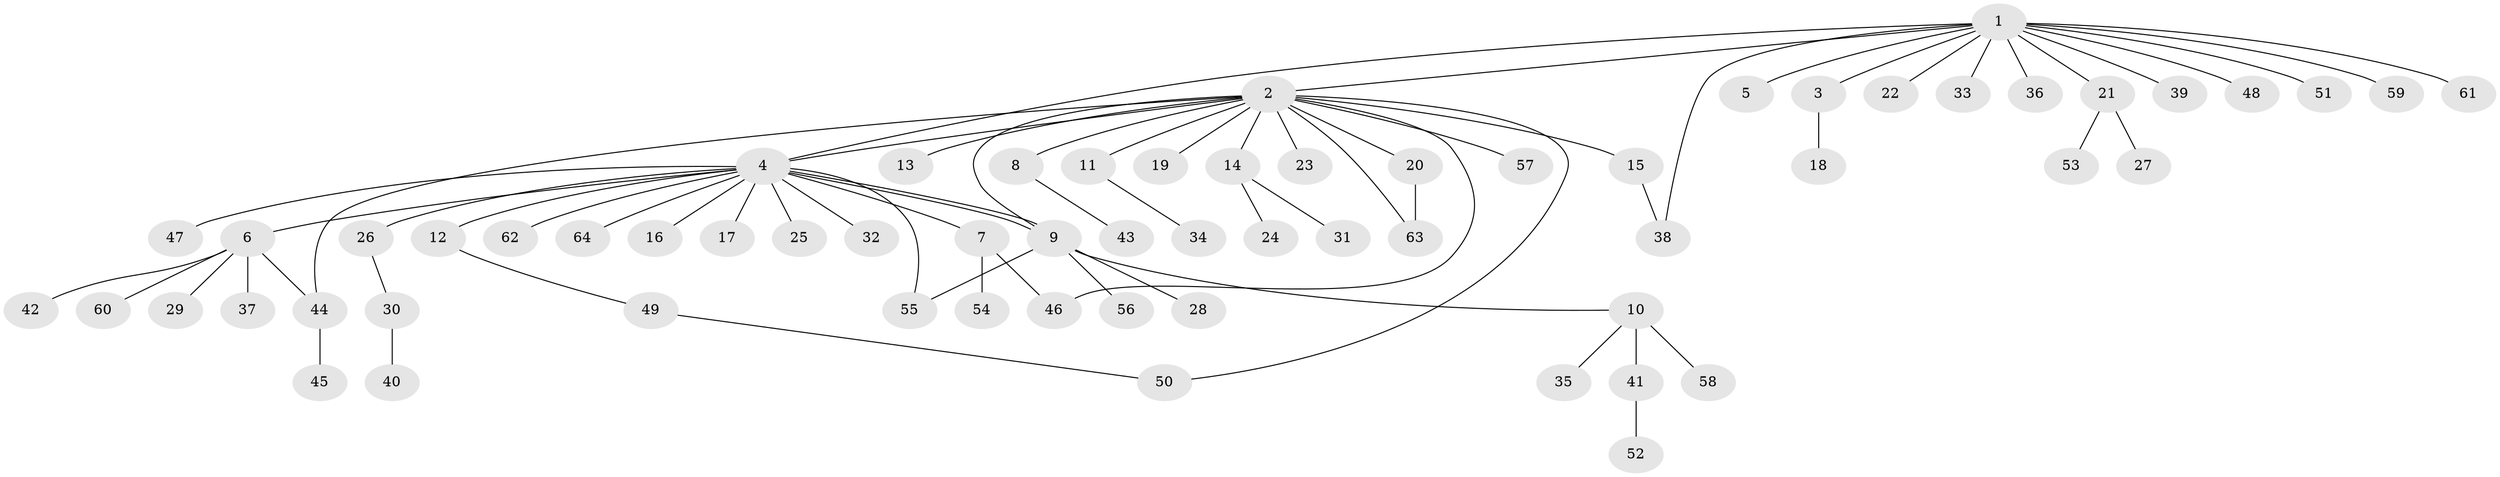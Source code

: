 // Generated by graph-tools (version 1.1) at 2025/46/03/09/25 04:46:50]
// undirected, 64 vertices, 72 edges
graph export_dot {
graph [start="1"]
  node [color=gray90,style=filled];
  1;
  2;
  3;
  4;
  5;
  6;
  7;
  8;
  9;
  10;
  11;
  12;
  13;
  14;
  15;
  16;
  17;
  18;
  19;
  20;
  21;
  22;
  23;
  24;
  25;
  26;
  27;
  28;
  29;
  30;
  31;
  32;
  33;
  34;
  35;
  36;
  37;
  38;
  39;
  40;
  41;
  42;
  43;
  44;
  45;
  46;
  47;
  48;
  49;
  50;
  51;
  52;
  53;
  54;
  55;
  56;
  57;
  58;
  59;
  60;
  61;
  62;
  63;
  64;
  1 -- 2;
  1 -- 3;
  1 -- 4;
  1 -- 5;
  1 -- 21;
  1 -- 22;
  1 -- 33;
  1 -- 36;
  1 -- 38;
  1 -- 39;
  1 -- 48;
  1 -- 51;
  1 -- 59;
  1 -- 61;
  2 -- 4;
  2 -- 8;
  2 -- 9;
  2 -- 11;
  2 -- 13;
  2 -- 14;
  2 -- 15;
  2 -- 19;
  2 -- 20;
  2 -- 23;
  2 -- 44;
  2 -- 46;
  2 -- 50;
  2 -- 57;
  2 -- 63;
  3 -- 18;
  4 -- 6;
  4 -- 7;
  4 -- 9;
  4 -- 9;
  4 -- 12;
  4 -- 16;
  4 -- 17;
  4 -- 25;
  4 -- 26;
  4 -- 32;
  4 -- 47;
  4 -- 55;
  4 -- 62;
  4 -- 64;
  6 -- 29;
  6 -- 37;
  6 -- 42;
  6 -- 44;
  6 -- 60;
  7 -- 46;
  7 -- 54;
  8 -- 43;
  9 -- 10;
  9 -- 28;
  9 -- 55;
  9 -- 56;
  10 -- 35;
  10 -- 41;
  10 -- 58;
  11 -- 34;
  12 -- 49;
  14 -- 24;
  14 -- 31;
  15 -- 38;
  20 -- 63;
  21 -- 27;
  21 -- 53;
  26 -- 30;
  30 -- 40;
  41 -- 52;
  44 -- 45;
  49 -- 50;
}
